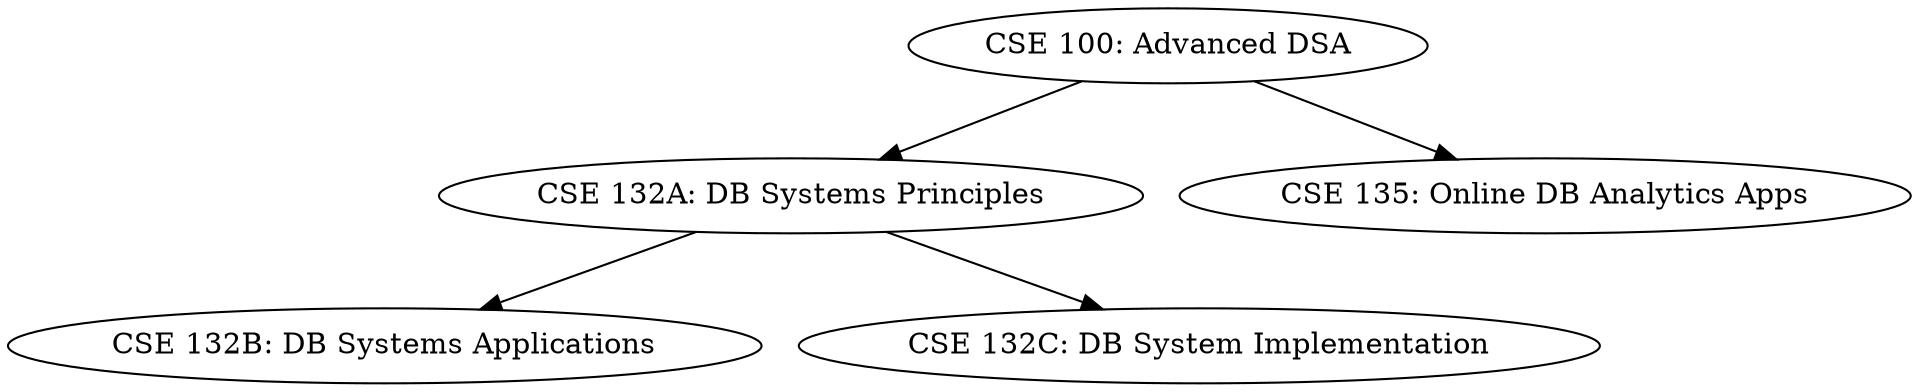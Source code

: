 digraph {
"CSE 100: Advanced DSA" -> {"CSE 132A: DB Systems Principles", "CSE 135: Online DB Analytics Apps"};
"CSE 132A: DB Systems Principles" -> {"CSE 132B: DB Systems Applications", "CSE 132C: DB System Implementation"};
}